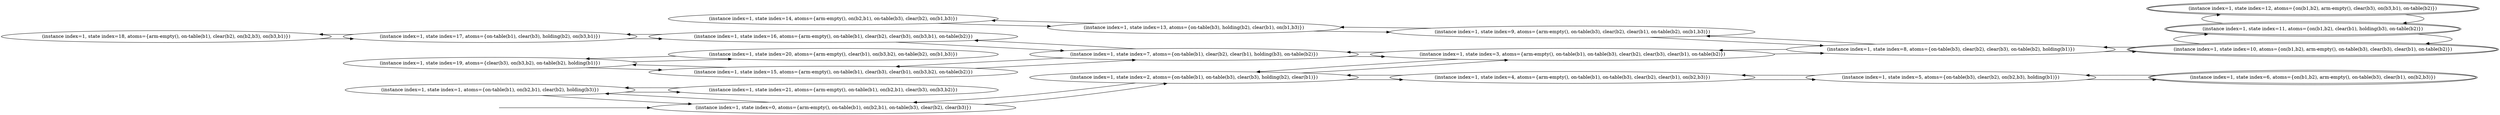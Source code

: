 digraph {
rankdir="LR"
s18[label="(instance index=1, state index=18, atoms={arm-empty(), on-table(b1), clear(b2), on(b2,b3), on(b3,b1)})"]
s20[label="(instance index=1, state index=20, atoms={arm-empty(), clear(b1), on(b3,b2), on-table(b2), on(b1,b3)})"]
s21[label="(instance index=1, state index=21, atoms={arm-empty(), on-table(b1), on(b2,b1), clear(b3), on(b3,b2)})"]
s17[label="(instance index=1, state index=17, atoms={on-table(b1), clear(b3), holding(b2), on(b3,b1)})"]
s19[label="(instance index=1, state index=19, atoms={clear(b3), on(b3,b2), on-table(b2), holding(b1)})"]
s1[label="(instance index=1, state index=1, atoms={on-table(b1), on(b2,b1), clear(b2), holding(b3)})"]
s14[label="(instance index=1, state index=14, atoms={arm-empty(), on(b2,b1), on-table(b3), clear(b2), on(b1,b3)})"]
s16[label="(instance index=1, state index=16, atoms={arm-empty(), on-table(b1), clear(b2), clear(b3), on(b3,b1), on-table(b2)})"]
s15[label="(instance index=1, state index=15, atoms={arm-empty(), on-table(b1), clear(b3), clear(b1), on(b3,b2), on-table(b2)})"]
s0[label="(instance index=1, state index=0, atoms={arm-empty(), on-table(b1), on(b2,b1), on-table(b3), clear(b2), clear(b3)})"]
s2[label="(instance index=1, state index=2, atoms={on-table(b1), on-table(b3), clear(b3), holding(b2), clear(b1)})"]
s7[label="(instance index=1, state index=7, atoms={on-table(b1), clear(b2), clear(b1), holding(b3), on-table(b2)})"]
s13[label="(instance index=1, state index=13, atoms={on-table(b3), holding(b2), clear(b1), on(b1,b3)})"]
s4[label="(instance index=1, state index=4, atoms={arm-empty(), on-table(b1), on-table(b3), clear(b2), clear(b1), on(b2,b3)})"]
s3[label="(instance index=1, state index=3, atoms={arm-empty(), on-table(b1), on-table(b3), clear(b2), clear(b3), clear(b1), on-table(b2)})"]
s9[label="(instance index=1, state index=9, atoms={arm-empty(), on-table(b3), clear(b2), clear(b1), on-table(b2), on(b1,b3)})"]
s5[label="(instance index=1, state index=5, atoms={on-table(b3), clear(b2), on(b2,b3), holding(b1)})"]
s8[label="(instance index=1, state index=8, atoms={on-table(b3), clear(b2), clear(b3), on-table(b2), holding(b1)})"]
s12[peripheries=2,label="(instance index=1, state index=12, atoms={on(b1,b2), arm-empty(), clear(b3), on(b3,b1), on-table(b2)})"]
s6[peripheries=2,label="(instance index=1, state index=6, atoms={on(b1,b2), arm-empty(), on-table(b3), clear(b1), on(b2,b3)})"]
s11[peripheries=2,label="(instance index=1, state index=11, atoms={on(b1,b2), clear(b1), holding(b3), on-table(b2)})"]
s10[peripheries=2,label="(instance index=1, state index=10, atoms={on(b1,b2), arm-empty(), on-table(b3), clear(b3), clear(b1), on-table(b2)})"]
Dangling [ label = "", style = invis ]
{ rank = same; Dangling }
Dangling -> s0
{ rank = same; s0}
{ rank = same; s17,s19,s1}
{ rank = same; s14,s16,s15,s0}
{ rank = same; s2,s7,s13}
{ rank = same; s4,s3,s9}
{ rank = same; s5,s8}
{ rank = same; s12,s6,s11,s10}
{
s18->s17
s20->s19
s21->s1
}
{
s17->s18
s17->s16
s19->s15
s19->s20
s1->s21
s1->s0
}
{
s14->s13
s16->s7
s16->s17
s15->s7
s15->s19
s0->s2
s0->s1
}
{
s2->s4
s2->s3
s2->s0
s7->s15
s7->s3
s7->s16
s13->s14
s13->s9
}
{
s4->s5
s4->s2
s3->s7
s3->s2
s3->s8
s9->s13
s9->s8
}
{
s5->s6
s5->s4
s8->s10
s8->s3
s8->s9
}
{
s12->s11
s6->s5
s11->s12
s11->s10
s10->s11
s10->s8
}
}
